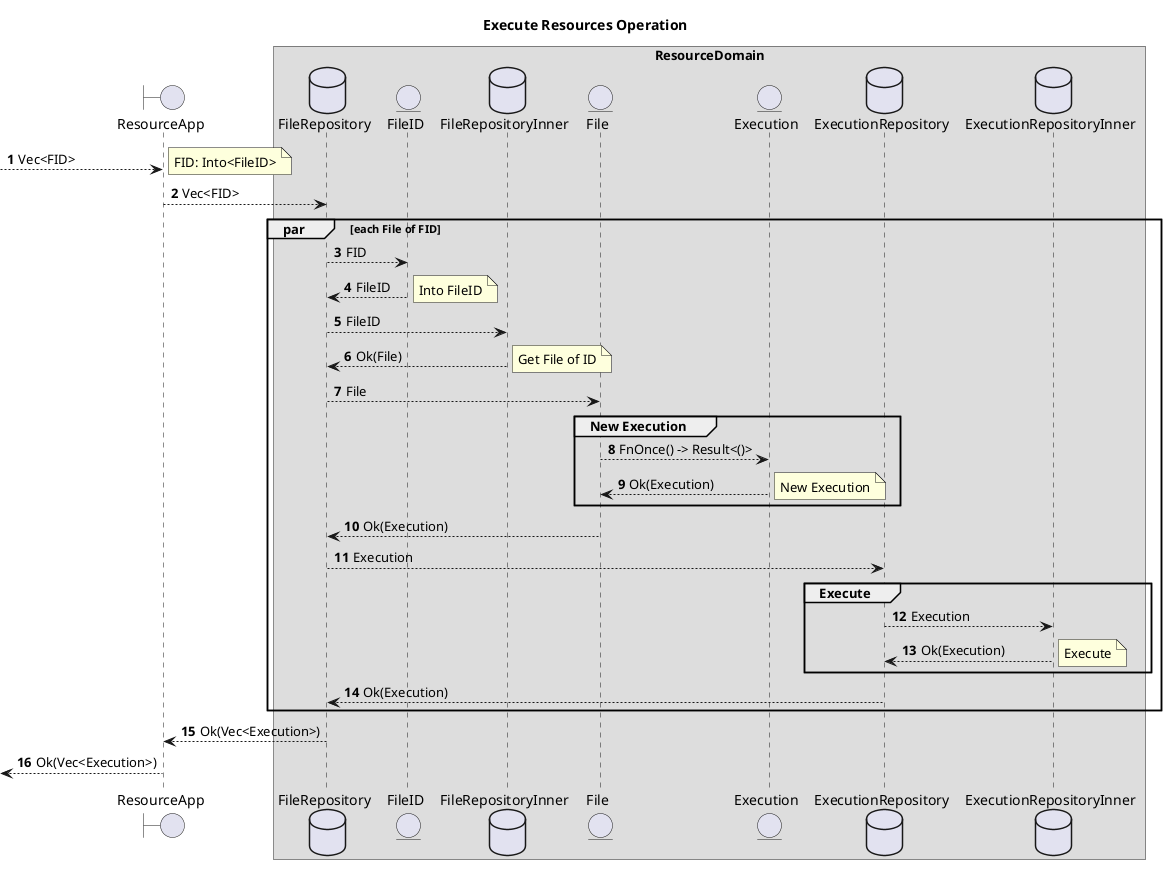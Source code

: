 @startuml
title Execute Resources Operation
autonumber

boundary ResourceApp
database FileRepository
entity FileID
database FileRepositoryInner
entity File
entity Execution
database ExecutionRepository
database ExecutionRepositoryInner

box ResourceDomain
    participant FileRepository
    participant FileID
    participant FileRepositoryInner
    participant File
    participant Execution
    participant ExecutionRepository
    participant ExecutionRepositoryInner
end box

--> ResourceApp : Vec<FID>
note right: FID: Into<FileID>
ResourceApp --> FileRepository : Vec<FID>
par each File of FID
    FileRepository --> FileID : FID
    FileRepository <-- FileID : FileID
    note right: Into FileID
    FileRepository --> FileRepositoryInner : FileID
    FileRepository <-- FileRepositoryInner : Ok(File)
    note right: Get File of ID
    FileRepository --> File : File
    group New Execution
        File --> Execution : FnOnce() -> Result<()>
        File <-- Execution : Ok(Execution)
        note right: New Execution
    end
    FileRepository <-- File : Ok(Execution)
    FileRepository --> ExecutionRepository : Execution
    group Execute
        ExecutionRepository --> ExecutionRepositoryInner : Execution
        ExecutionRepository <-- ExecutionRepositoryInner : Ok(Execution)
        note right: Execute
    end
    FileRepository <-- ExecutionRepository : Ok(Execution)
end
ResourceApp <-- FileRepository : Ok(Vec<Execution>)
<-- ResourceApp : Ok(Vec<Execution>)

@enduml